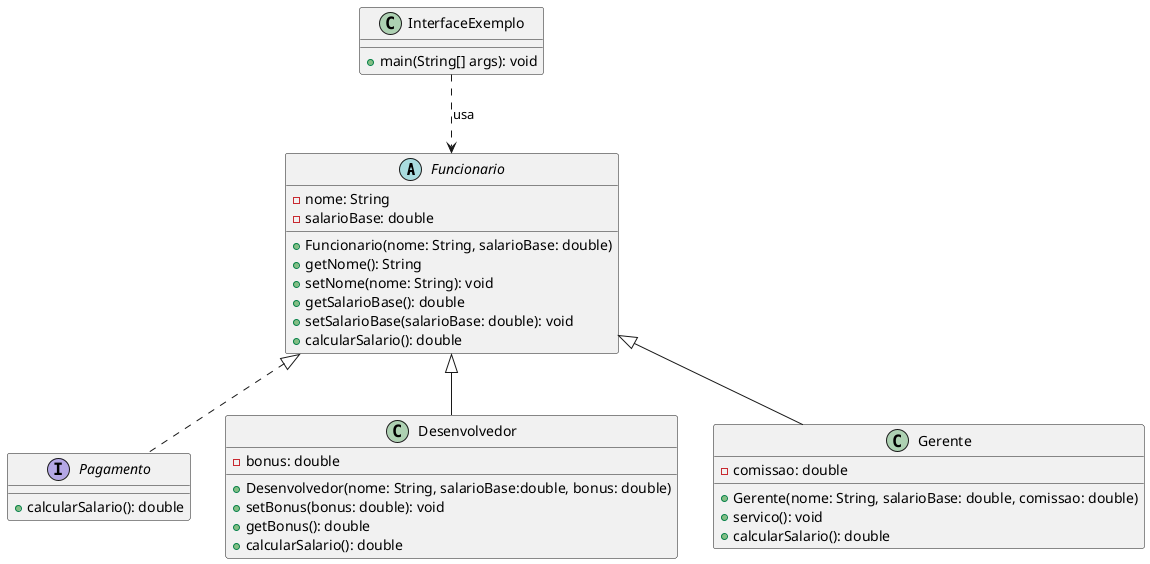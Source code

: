 @startuml exemplo_interface
' Classe abstrata Funcionario
abstract class Funcionario {
  - nome: String
  - salarioBase: double
  + Funcionario(nome: String, salarioBase: double)
    + getNome(): String
    + setNome(nome: String): void
    + getSalarioBase(): double
    + setSalarioBase(salarioBase: double): void
  + calcularSalario(): double
}

interface Pagamento {
  + calcularSalario(): double
}

' Classe Desenvolvedor que herda de Funcionario
class Desenvolvedor {
  - bonus: double
  + Desenvolvedor(nome: String, salarioBase:double, bonus: double)
  + setBonus(bonus: double): void
  + getBonus(): double
  + calcularSalario(): double
}

' Classe Gerente que herda de Funcionario
class Gerente {
  - comissao: double
  + Gerente(nome: String, salarioBase: double, comissao: double)
  + servico(): void
  + calcularSalario(): double
}

' Classe principal para execução
class InterfaceExemplo {
  + main(String[] args): void
}

' Relacionomentos de herança
Funcionario <|-- Desenvolvedor
Funcionario <|-- Gerente

' Reçlacionamento de interface
Funcionario <|.. Pagamento

' Associação de uso: a classe principal utiliza Funcionario
InterfaceExemplo ..> Funcionario : usa
@enduml
